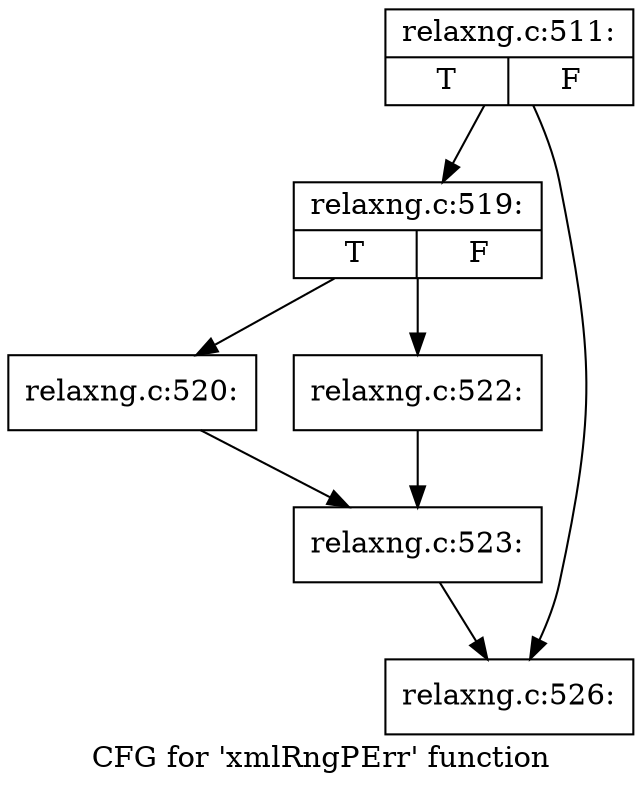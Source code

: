 digraph "CFG for 'xmlRngPErr' function" {
	label="CFG for 'xmlRngPErr' function";

	Node0x3b69250 [shape=record,label="{relaxng.c:511:|{<s0>T|<s1>F}}"];
	Node0x3b69250 -> Node0x3b6ecc0;
	Node0x3b69250 -> Node0x3b6ed10;
	Node0x3b6ecc0 [shape=record,label="{relaxng.c:519:|{<s0>T|<s1>F}}"];
	Node0x3b6ecc0 -> Node0x3b6f0d0;
	Node0x3b6ecc0 -> Node0x3b6f170;
	Node0x3b6f0d0 [shape=record,label="{relaxng.c:520:}"];
	Node0x3b6f0d0 -> Node0x3b6f120;
	Node0x3b6f170 [shape=record,label="{relaxng.c:522:}"];
	Node0x3b6f170 -> Node0x3b6f120;
	Node0x3b6f120 [shape=record,label="{relaxng.c:523:}"];
	Node0x3b6f120 -> Node0x3b6ed10;
	Node0x3b6ed10 [shape=record,label="{relaxng.c:526:}"];
}
